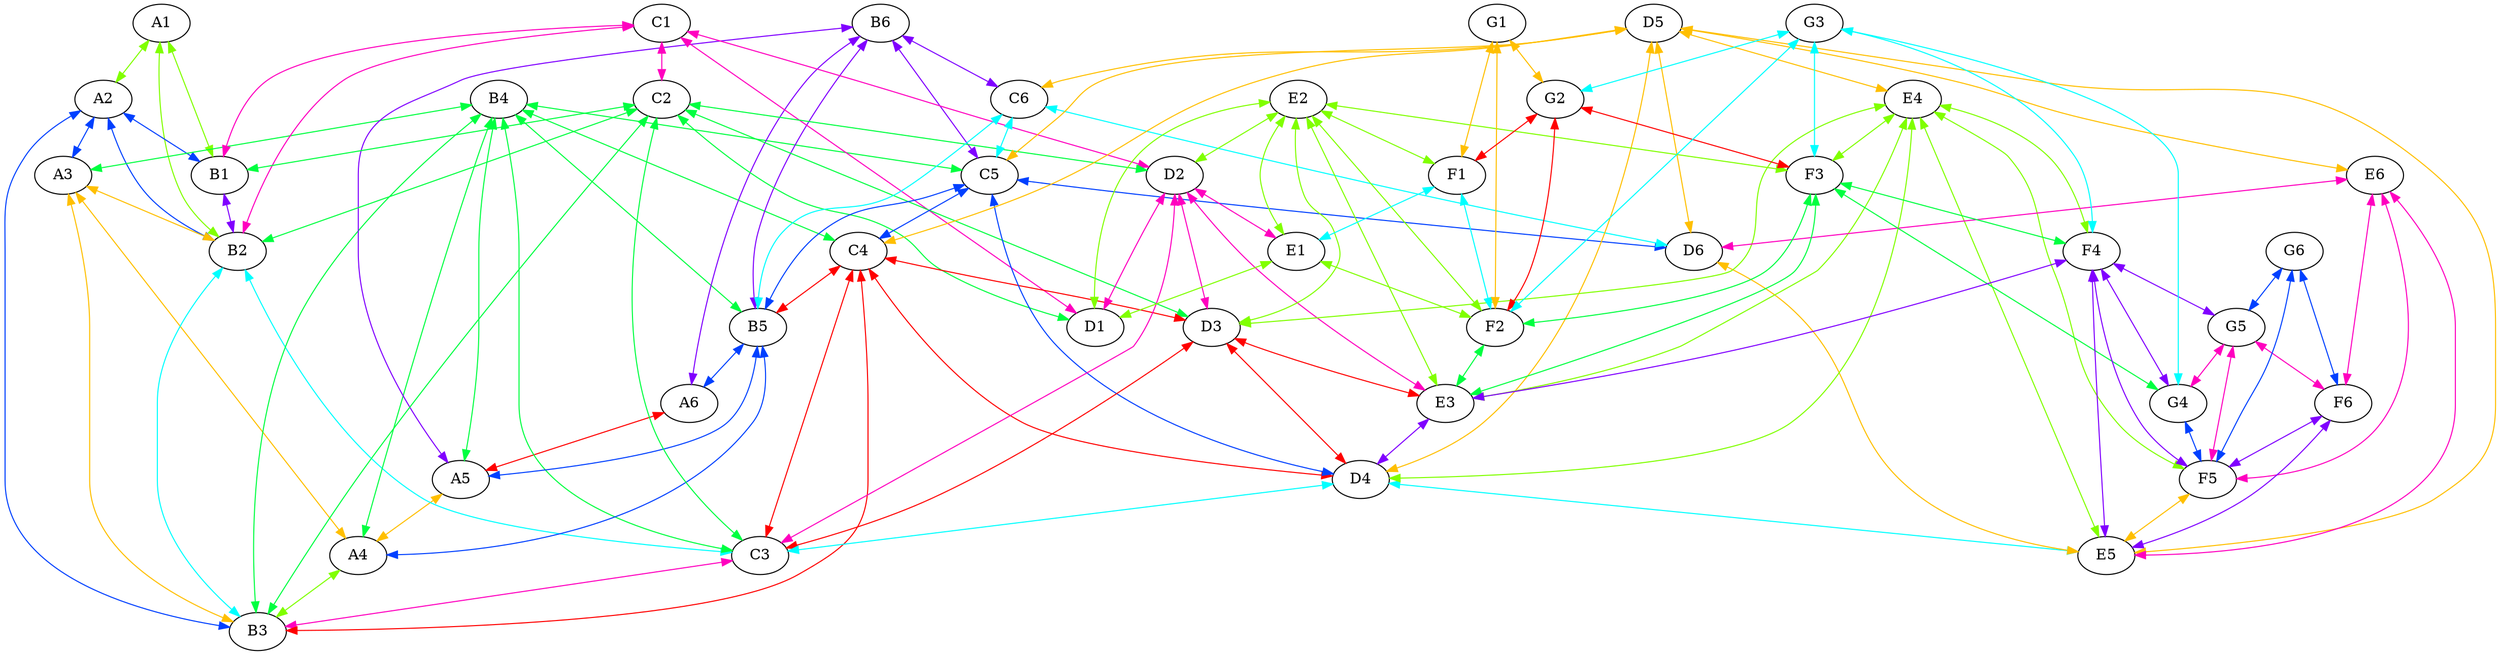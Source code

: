 graph x {
"A1" [pos="0.611111111111111,-6.65277777777778",label="A1"]
"A2" [pos="0.611111111111111,-5.81944444444444",label="A2"]
"A3" [pos="0.611111111111111,-4.98611111111111",label="A3"]
"A4" [pos="0.611111111111111,-4.16666666666667",label="A4"]
"A5" [pos="0.611111111111111,-3.33333333333333",label="A5"]
"A6" [pos="0.611111111111111,-2.5",label="A6"]
"B1" [pos="1.45833333333333,-6.65277777777778",label="B1"]
"B2" [pos="1.45833333333333,-5.81944444444444",label="B2"]
"B3" [pos="1.47222222222222,-4.98611111111111",label="B3"]
"B4" [pos="1.45833333333333,-4.16666666666667",label="B4"]
"B5" [pos="1.45833333333333,-3.33333333333333",label="B5"]
"B6" [pos="1.44444444444444,-2.5",label="B6"]
"C1" [pos="2.29166666666667,-6.65277777777778",label="C1"]
"C2" [pos="2.29166666666667,-5.81944444444444",label="C2"]
"C3" [pos="2.29166666666667,-4.98611111111111",label="C3"]
"C4" [pos="2.29166666666667,-4.16666666666667",label="C4"]
"C5" [pos="2.29166666666667,-3.33333333333333",label="C5"]
"C6" [pos="2.29166666666667,-2.5",label="C6"]
"D1" [pos="3.13888888888889,-6.65277777777778",label="D1"]
"D2" [pos="3.13888888888889,-5.81944444444444",label="D2"]
"D3" [pos="3.13888888888889,-4.98611111111111",label="D3"]
"D4" [pos="3.13888888888889,-4.16666666666667",label="D4"]
"D5" [pos="3.13888888888889,-3.33333333333333",label="D5"]
"D6" [pos="3.13888888888889,-2.5",label="D6"]
"E1" [pos="3.95833333333333,-6.65277777777778",label="E1"]
"E2" [pos="3.95833333333333,-5.81944444444444",label="E2"]
"E3" [pos="3.95833333333333,-4.98611111111111",label="E3"]
"E4" [pos="3.95833333333333,-4.16666666666667",label="E4"]
"E5" [pos="3.95833333333333,-3.34722222222222",label="E5"]
"E6" [pos="3.95833333333333,-2.5",label="E6"]
"F1" [pos="4.79166666666667,-6.65277777777778",label="F1"]
"F2" [pos="4.79166666666667,-5.81944444444444",label="F2"]
"F3" [pos="4.79166666666667,-4.98611111111111",label="F3"]
"F4" [pos="4.79166666666667,-4.16666666666667",label="F4"]
"F5" [pos="4.79166666666667,-3.33333333333333",label="F5"]
"F6" [pos="4.79166666666667,-2.5",label="F6"]
"G1" [pos="5.625,-6.65277777777778",label="G1"]
"G2" [pos="5.625,-5.81944444444444",label="G2"]
"G3" [pos="5.625,-4.98611111111111",label="G3"]
"G4" [pos="5.625,-4.16666666666667",label="G4"]
"G5" [pos="5.625,-3.33333333333333",label="G5"]
"G6" [pos="5.625,-2.5",label="G6"]
"G1" -- "G2" [dir="both",color="0.125,1,1"]
"G1" -- "F2" [dir="both",color="0.125,1,1"]
"G1" -- "F1" [dir="both",color="0.125,1,1"]
"A1" -- "B1" [dir="both",color="0.25,1,1"]
"A1" -- "B2" [dir="both",color="0.25,1,1"]
"A1" -- "A2" [dir="both",color="0.25,1,1"]
"B4" -- "C5" [dir="both",color="0.375,1,1"]
"B4" -- "A5" [dir="both",color="0.375,1,1"]
"B4" -- "A4" [dir="both",color="0.375,1,1"]
"B4" -- "C4" [dir="both",color="0.375,1,1"]
"B4" -- "A3" [dir="both",color="0.375,1,1"]
"B4" -- "B3" [dir="both",color="0.375,1,1"]
"B4" -- "C3" [dir="both",color="0.375,1,1"]
"B4" -- "B5" [dir="both",color="0.375,1,1"]
"G3" -- "F4" [dir="both",color="0.5,1,1"]
"G3" -- "G2" [dir="both",color="0.5,1,1"]
"G3" -- "F3" [dir="both",color="0.5,1,1"]
"G3" -- "F2" [dir="both",color="0.5,1,1"]
"G3" -- "G4" [dir="both",color="0.5,1,1"]
"A2" -- "A3" [dir="both",color="0.625,1,1"]
"A2" -- "B3" [dir="both",color="0.625,1,1"]
"A2" -- "B1" [dir="both",color="0.625,1,1"]
"A2" -- "B2" [dir="both",color="0.625,1,1"]
"B6" -- "C6" [dir="both",color="0.75,1,1"]
"B6" -- "C5" [dir="both",color="0.75,1,1"]
"B6" -- "A6" [dir="both",color="0.75,1,1"]
"B6" -- "A5" [dir="both",color="0.75,1,1"]
"B6" -- "B5" [dir="both",color="0.75,1,1"]
"C1" -- "D2" [dir="both",color="0.875,1,1"]
"C1" -- "B1" [dir="both",color="0.875,1,1"]
"C1" -- "B2" [dir="both",color="0.875,1,1"]
"C1" -- "D1" [dir="both",color="0.875,1,1"]
"C1" -- "C2" [dir="both",color="0.875,1,1"]
"G2" -- "F3" [dir="both",color="1,1,1"]
"G2" -- "F2" [dir="both",color="1,1,1"]
"G2" -- "F1" [dir="both",color="1,1,1"]
"D5" -- "C6" [dir="both",color="0.125,1,1"]
"D5" -- "D6" [dir="both",color="0.125,1,1"]
"D5" -- "C5" [dir="both",color="0.125,1,1"]
"D5" -- "E5" [dir="both",color="0.125,1,1"]
"D5" -- "E6" [dir="both",color="0.125,1,1"]
"D5" -- "E4" [dir="both",color="0.125,1,1"]
"D5" -- "D4" [dir="both",color="0.125,1,1"]
"D5" -- "C4" [dir="both",color="0.125,1,1"]
"E4" -- "F4" [dir="both",color="0.25,1,1"]
"E4" -- "D3" [dir="both",color="0.25,1,1"]
"E4" -- "D4" [dir="both",color="0.25,1,1"]
"E4" -- "F5" [dir="both",color="0.25,1,1"]
"E4" -- "F3" [dir="both",color="0.25,1,1"]
"E4" -- "E5" [dir="both",color="0.25,1,1"]
"E4" -- "E3" [dir="both",color="0.25,1,1"]
"C2" -- "D2" [dir="both",color="0.375,1,1"]
"C2" -- "D3" [dir="both",color="0.375,1,1"]
"C2" -- "B1" [dir="both",color="0.375,1,1"]
"C2" -- "D1" [dir="both",color="0.375,1,1"]
"C2" -- "B3" [dir="both",color="0.375,1,1"]
"C2" -- "C3" [dir="both",color="0.375,1,1"]
"C2" -- "B2" [dir="both",color="0.375,1,1"]
"C6" -- "D6" [dir="both",color="0.5,1,1"]
"C6" -- "C5" [dir="both",color="0.5,1,1"]
"C6" -- "B5" [dir="both",color="0.5,1,1"]
"C5" -- "D6" [dir="both",color="0.625,1,1"]
"C5" -- "D4" [dir="both",color="0.625,1,1"]
"C5" -- "C4" [dir="both",color="0.625,1,1"]
"C5" -- "B5" [dir="both",color="0.625,1,1"]
"B1" -- "B2" [dir="both",color="0.75,1,1"]
"E6" -- "F6" [dir="both",color="0.875,1,1"]
"E6" -- "F5" [dir="both",color="0.875,1,1"]
"E6" -- "D6" [dir="both",color="0.875,1,1"]
"E6" -- "E5" [dir="both",color="0.875,1,1"]
"C4" -- "D3" [dir="both",color="1,1,1"]
"C4" -- "C3" [dir="both",color="1,1,1"]
"C4" -- "B3" [dir="both",color="1,1,1"]
"C4" -- "D4" [dir="both",color="1,1,1"]
"C4" -- "B5" [dir="both",color="1,1,1"]
"A3" -- "B3" [dir="both",color="0.125,1,1"]
"A3" -- "B2" [dir="both",color="0.125,1,1"]
"A3" -- "A4" [dir="both",color="0.125,1,1"]
"E2" -- "D2" [dir="both",color="0.25,1,1"]
"E2" -- "D3" [dir="both",color="0.25,1,1"]
"E2" -- "E1" [dir="both",color="0.25,1,1"]
"E2" -- "D1" [dir="both",color="0.25,1,1"]
"E2" -- "F2" [dir="both",color="0.25,1,1"]
"E2" -- "F3" [dir="both",color="0.25,1,1"]
"E2" -- "F1" [dir="both",color="0.25,1,1"]
"E2" -- "E3" [dir="both",color="0.25,1,1"]
"F3" -- "F4" [dir="both",color="0.375,1,1"]
"F3" -- "G4" [dir="both",color="0.375,1,1"]
"F3" -- "F2" [dir="both",color="0.375,1,1"]
"F3" -- "E3" [dir="both",color="0.375,1,1"]
"F1" -- "F2" [dir="both",color="0.5,1,1"]
"F1" -- "E1" [dir="both",color="0.5,1,1"]
"G6" -- "F6" [dir="both",color="0.625,1,1"]
"G6" -- "F5" [dir="both",color="0.625,1,1"]
"G6" -- "G5" [dir="both",color="0.625,1,1"]
"F4" -- "G5" [dir="both",color="0.75,1,1"]
"F4" -- "G4" [dir="both",color="0.75,1,1"]
"F4" -- "F5" [dir="both",color="0.75,1,1"]
"F4" -- "E5" [dir="both",color="0.75,1,1"]
"F4" -- "E3" [dir="both",color="0.75,1,1"]
"D2" -- "D3" [dir="both",color="0.875,1,1"]
"D2" -- "E1" [dir="both",color="0.875,1,1"]
"D2" -- "D1" [dir="both",color="0.875,1,1"]
"D2" -- "C3" [dir="both",color="0.875,1,1"]
"D2" -- "E3" [dir="both",color="0.875,1,1"]
"D3" -- "D4" [dir="both",color="1,1,1"]
"D3" -- "C3" [dir="both",color="1,1,1"]
"D3" -- "E3" [dir="both",color="1,1,1"]
"D6" -- "E5" [dir="both",color="0.125,1,1"]
"E1" -- "F2" [dir="both",color="0.25,1,1"]
"E1" -- "D1" [dir="both",color="0.25,1,1"]
"F2" -- "E3" [dir="both",color="0.375,1,1"]
"B2" -- "B3" [dir="both",color="0.5,1,1"]
"B2" -- "C3" [dir="both",color="0.5,1,1"]
"B5" -- "A6" [dir="both",color="0.625,1,1"]
"B5" -- "A5" [dir="both",color="0.625,1,1"]
"B5" -- "A4" [dir="both",color="0.625,1,1"]
"E3" -- "D4" [dir="both",color="0.75,1,1"]
"G5" -- "F6" [dir="both",color="0.875,1,1"]
"G5" -- "F5" [dir="both",color="0.875,1,1"]
"G5" -- "G4" [dir="both",color="0.875,1,1"]
"A6" -- "A5" [dir="both",color="1,1,1"]
"A5" -- "A4" [dir="both",color="0.125,1,1"]
"A4" -- "B3" [dir="both",color="0.25,1,1"]
"D4" -- "C3" [dir="both",color="0.5,1,1"]
"D4" -- "E5" [dir="both",color="0.5,1,1"]
"G4" -- "F5" [dir="both",color="0.625,1,1"]
"F6" -- "F5" [dir="both",color="0.75,1,1"]
"F6" -- "E5" [dir="both",color="0.75,1,1"]
"C3" -- "B3" [dir="both",color="0.875,1,1"]
"F5" -- "E5" [dir="both",color="0.125,1,1"]
}
